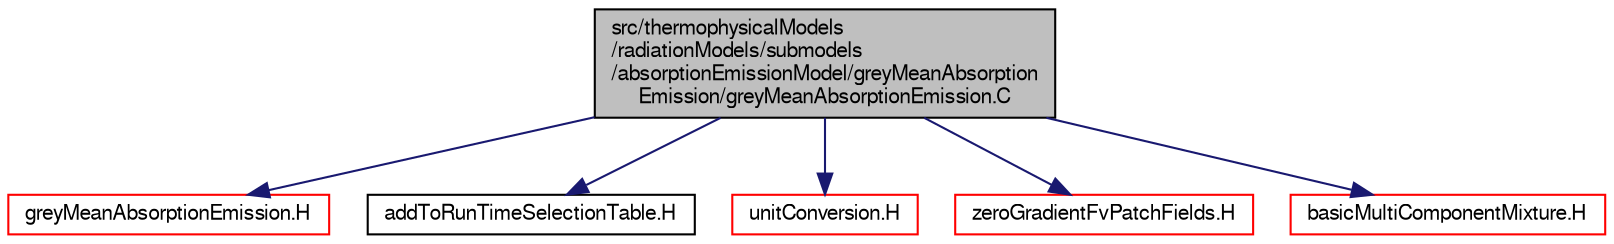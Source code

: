 digraph "src/thermophysicalModels/radiationModels/submodels/absorptionEmissionModel/greyMeanAbsorptionEmission/greyMeanAbsorptionEmission.C"
{
  bgcolor="transparent";
  edge [fontname="FreeSans",fontsize="10",labelfontname="FreeSans",labelfontsize="10"];
  node [fontname="FreeSans",fontsize="10",shape=record];
  Node0 [label="src/thermophysicalModels\l/radiationModels/submodels\l/absorptionEmissionModel/greyMeanAbsorption\lEmission/greyMeanAbsorptionEmission.C",height=0.2,width=0.4,color="black", fillcolor="grey75", style="filled", fontcolor="black"];
  Node0 -> Node1 [color="midnightblue",fontsize="10",style="solid",fontname="FreeSans"];
  Node1 [label="greyMeanAbsorptionEmission.H",height=0.2,width=0.4,color="red",URL="$a16043.html"];
  Node0 -> Node309 [color="midnightblue",fontsize="10",style="solid",fontname="FreeSans"];
  Node309 [label="addToRunTimeSelectionTable.H",height=0.2,width=0.4,color="black",URL="$a09263.html",tooltip="Macros for easy insertion into run-time selection tables. "];
  Node0 -> Node310 [color="midnightblue",fontsize="10",style="solid",fontname="FreeSans"];
  Node310 [label="unitConversion.H",height=0.2,width=0.4,color="red",URL="$a10280.html",tooltip="Unit conversion functions. "];
  Node0 -> Node312 [color="midnightblue",fontsize="10",style="solid",fontname="FreeSans"];
  Node312 [label="zeroGradientFvPatchFields.H",height=0.2,width=0.4,color="red",URL="$a01547.html"];
  Node0 -> Node314 [color="midnightblue",fontsize="10",style="solid",fontname="FreeSans"];
  Node314 [label="basicMultiComponentMixture.H",height=0.2,width=0.4,color="red",URL="$a16160.html"];
}
